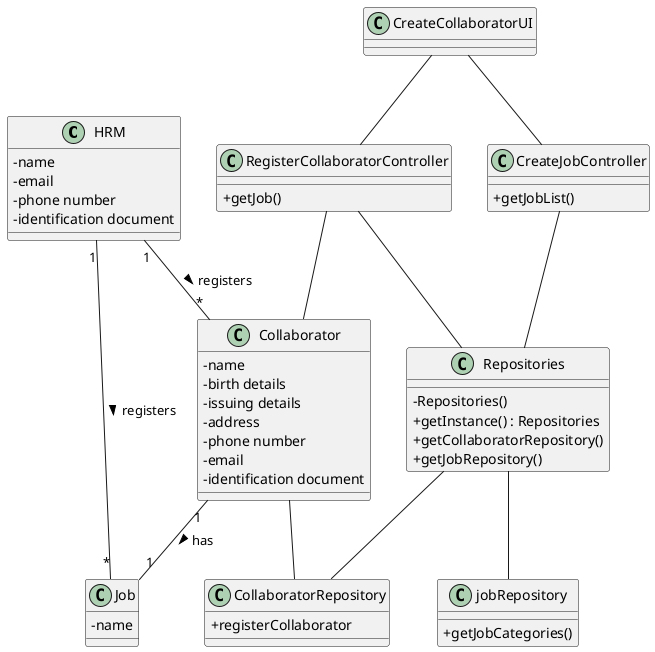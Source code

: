 @startuml
'skinparam monochrome true
skinparam packageStyle rectangle
skinparam shadowing false
skinparam linetype polyline
'skinparam linetype orto

skinparam classAttributeIconSize 0

'left to right direction
'COLLABORATOR REPOSITORY JOB REPOSITORY

class HRM{
    -name
    -email
    -phone number
    -identification document
}


class Job{
    -name
}

class Collaborator{
    -name
    -birth details
    -issuing details
    -address
    -phone number
    -email
    -identification document
}

class RegisterCollaboratorController{
    +getJob()

}

class jobRepository{
    +getJobCategories()
}

class CollaboratorRepository{

    +registerCollaborator
}


class Repositories {
    - Repositories()
    + getInstance() : Repositories
    + getCollaboratorRepository()
    + getJobRepository()
}

class CreateJobController {
    + getJobList()
}



class CreateCollaboratorUI {
}

CreateCollaboratorUI -- CreateJobController
CreateJobController -- Repositories
Repositories -- jobRepository
Repositories --CollaboratorRepository
RegisterCollaboratorController -- Collaborator
Collaborator -- CollaboratorRepository
CreateCollaboratorUI -- RegisterCollaboratorController
HRM "1" -- "*" Job : registers >
RegisterCollaboratorController -- Repositories
HRM "1" -- "*" Collaborator : registers >
Collaborator "1" -- "1" Job : has >


@enduml